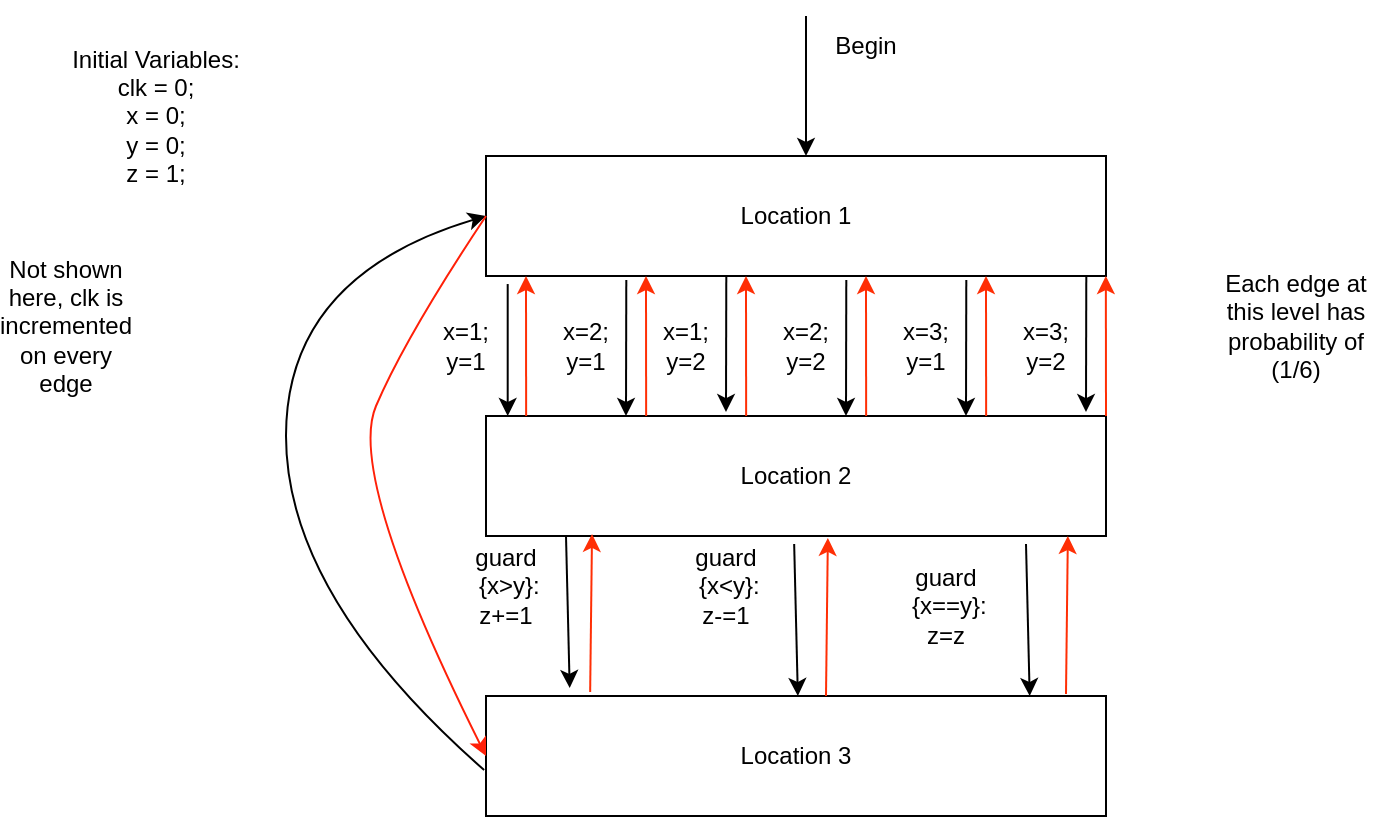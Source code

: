 <mxfile version="15.5.9" type="device"><diagram id="AIpI5A0OAWdJEQtrW0UJ" name="Page-1"><mxGraphModel dx="946" dy="589" grid="1" gridSize="10" guides="1" tooltips="1" connect="1" arrows="1" fold="1" page="1" pageScale="1" pageWidth="850" pageHeight="1100" math="0" shadow="0"><root><mxCell id="0"/><mxCell id="1" parent="0"/><mxCell id="bKPq62DviEOa57T6yiOq-1" value="Location 1" style="rounded=0;whiteSpace=wrap;html=1;" vertex="1" parent="1"><mxGeometry x="280" y="80" width="310" height="60" as="geometry"/></mxCell><mxCell id="bKPq62DviEOa57T6yiOq-2" value="Location 2" style="rounded=0;whiteSpace=wrap;html=1;" vertex="1" parent="1"><mxGeometry x="280" y="210" width="310" height="60" as="geometry"/></mxCell><mxCell id="bKPq62DviEOa57T6yiOq-3" value="Location 3" style="rounded=0;whiteSpace=wrap;html=1;" vertex="1" parent="1"><mxGeometry x="280" y="350" width="310" height="60" as="geometry"/></mxCell><mxCell id="bKPq62DviEOa57T6yiOq-4" value="" style="endArrow=classic;html=1;rounded=0;exitX=0.035;exitY=1.067;exitDx=0;exitDy=0;exitPerimeter=0;entryX=0.035;entryY=0;entryDx=0;entryDy=0;entryPerimeter=0;" edge="1" parent="1" source="bKPq62DviEOa57T6yiOq-1" target="bKPq62DviEOa57T6yiOq-2"><mxGeometry width="50" height="50" relative="1" as="geometry"><mxPoint x="400" y="360" as="sourcePoint"/><mxPoint x="331" y="210" as="targetPoint"/></mxGeometry></mxCell><mxCell id="bKPq62DviEOa57T6yiOq-5" value="" style="endArrow=classic;html=1;rounded=0;exitX=0.165;exitY=1.033;exitDx=0;exitDy=0;exitPerimeter=0;" edge="1" parent="1"><mxGeometry width="50" height="50" relative="1" as="geometry"><mxPoint x="400.15" y="140.0" as="sourcePoint"/><mxPoint x="400" y="208.02" as="targetPoint"/></mxGeometry></mxCell><mxCell id="bKPq62DviEOa57T6yiOq-6" value="" style="endArrow=classic;html=1;rounded=0;exitX=0.165;exitY=1.033;exitDx=0;exitDy=0;exitPerimeter=0;" edge="1" parent="1"><mxGeometry width="50" height="50" relative="1" as="geometry"><mxPoint x="460.15" y="141.98" as="sourcePoint"/><mxPoint x="460" y="210" as="targetPoint"/></mxGeometry></mxCell><mxCell id="bKPq62DviEOa57T6yiOq-7" value="" style="endArrow=classic;html=1;rounded=0;exitX=0.165;exitY=1.033;exitDx=0;exitDy=0;exitPerimeter=0;" edge="1" parent="1"><mxGeometry width="50" height="50" relative="1" as="geometry"><mxPoint x="580.15" y="140.0" as="sourcePoint"/><mxPoint x="580" y="208.02" as="targetPoint"/></mxGeometry></mxCell><mxCell id="bKPq62DviEOa57T6yiOq-9" value="" style="endArrow=classic;html=1;rounded=0;exitX=0.165;exitY=1.033;exitDx=0;exitDy=0;exitPerimeter=0;" edge="1" parent="1"><mxGeometry width="50" height="50" relative="1" as="geometry"><mxPoint x="350.15" y="141.98" as="sourcePoint"/><mxPoint x="350" y="210" as="targetPoint"/></mxGeometry></mxCell><mxCell id="bKPq62DviEOa57T6yiOq-10" value="" style="endArrow=classic;html=1;rounded=0;exitX=0.165;exitY=1.033;exitDx=0;exitDy=0;exitPerimeter=0;" edge="1" parent="1"><mxGeometry width="50" height="50" relative="1" as="geometry"><mxPoint x="520.15" y="141.98" as="sourcePoint"/><mxPoint x="520" y="210" as="targetPoint"/></mxGeometry></mxCell><mxCell id="bKPq62DviEOa57T6yiOq-11" value="Each edge at this level has probability of (1/6)" style="text;html=1;strokeColor=none;fillColor=none;align=center;verticalAlign=middle;whiteSpace=wrap;rounded=0;" vertex="1" parent="1"><mxGeometry x="640" y="120" width="90" height="90" as="geometry"/></mxCell><mxCell id="bKPq62DviEOa57T6yiOq-12" value="x=1;&lt;br&gt;y=1" style="text;html=1;strokeColor=none;fillColor=none;align=center;verticalAlign=middle;whiteSpace=wrap;rounded=0;" vertex="1" parent="1"><mxGeometry x="240" y="160" width="60" height="30" as="geometry"/></mxCell><mxCell id="bKPq62DviEOa57T6yiOq-15" value="x=2;&lt;br&gt;y=1" style="text;html=1;strokeColor=none;fillColor=none;align=center;verticalAlign=middle;whiteSpace=wrap;rounded=0;" vertex="1" parent="1"><mxGeometry x="300" y="160" width="60" height="30" as="geometry"/></mxCell><mxCell id="bKPq62DviEOa57T6yiOq-16" value="x=1;&lt;br&gt;y=2&lt;span style=&quot;color: rgba(0 , 0 , 0 , 0) ; font-family: monospace ; font-size: 0px&quot;&gt;%3CmxGraphModel%3E%3Croot%3E%3CmxCell%20id%3D%220%22%2F%3E%3CmxCell%20id%3D%221%22%20parent%3D%220%22%2F%3E%3CmxCell%20id%3D%222%22%20value%3D%22x%3D1%3B%26lt%3Bbr%26gt%3By%3D1%22%20style%3D%22text%3Bhtml%3D1%3BstrokeColor%3Dnone%3BfillColor%3Dnone%3Balign%3Dcenter%3BverticalAlign%3Dmiddle%3BwhiteSpace%3Dwrap%3Brounded%3D0%3B%22%20vertex%3D%221%22%20parent%3D%221%22%3E%3CmxGeometry%20x%3D%22240%22%20y%3D%22160%22%20width%3D%2260%22%20height%3D%2230%22%20as%3D%22geometry%22%2F%3E%3C%2FmxCell%3E%3C%2Froot%3E%3C%2FmxGraphModel%3E&lt;/span&gt;&lt;span style=&quot;color: rgba(0 , 0 , 0 , 0) ; font-family: monospace ; font-size: 0px&quot;&gt;%3CmxGraphModel%3E%3Croot%3E%3CmxCell%20id%3D%220%22%2F%3E%3CmxCell%20id%3D%221%22%20parent%3D%220%22%2F%3E%3CmxCell%20id%3D%222%22%20value%3D%22x%3D1%3B%26lt%3Bbr%26gt%3By%3D1%22%20style%3D%22text%3Bhtml%3D1%3BstrokeColor%3Dnone%3BfillColor%3Dnone%3Balign%3Dcenter%3BverticalAlign%3Dmiddle%3BwhiteSpace%3Dwrap%3Brounded%3D0%3B%22%20vertex%3D%221%22%20parent%3D%221%22%3E%3CmxGeometry%20x%3D%22240%22%20y%3D%22160%22%20width%3D%2260%22%20height%3D%2230%22%20as%3D%22geometry%22%2F%3E%3C%2FmxCell%3E%3C%2Froot%3E%3C%2FmxGraphModel%3E&lt;/span&gt;" style="text;html=1;strokeColor=none;fillColor=none;align=center;verticalAlign=middle;whiteSpace=wrap;rounded=0;" vertex="1" parent="1"><mxGeometry x="350" y="160" width="60" height="30" as="geometry"/></mxCell><mxCell id="bKPq62DviEOa57T6yiOq-19" value="x=2;&lt;br&gt;y=2&lt;span style=&quot;color: rgba(0 , 0 , 0 , 0) ; font-family: monospace ; font-size: 0px&quot;&gt;%3CmxGraphModel%3E%3Croot%3E%3CmxCell%20id%3D%220%22%2F%3E%3CmxCell%20id%3D%221%22%20parent%3D%220%22%2F%3E%3CmxCell%20id%3D%222%22%20value%3D%22x%3D1%3B%26lt%3Bbr%26gt%3By%3D1%22%20style%3D%22text%3Bhtml%3D1%3BstrokeColor%3Dnone%3BfillColor%3Dnone%3Balign%3Dcenter%3BverticalAlign%3Dmiddle%3BwhiteSpace%3Dwrap%3Brounded%3D0%3B%22%20vertex%3D%221%22%20parent%3D%221%22%3E%3CmxGeometry%20x%3D%22240%22%20y%3D%22160%22%20width%3D%2260%22%20height%3D%2230%22%20as%3D%22geometry%22%2F%3E%3C%2FmxCell%3E%3C%2Froot%3E%3C%2FmxGraphModel%3E&lt;/span&gt;&lt;span style=&quot;color: rgba(0 , 0 , 0 , 0) ; font-family: monospace ; font-size: 0px&quot;&gt;%3CmxGraphModel%3E%3Croot%3E%3CmxCell%20id%3D%220%22%2F%3E%3CmxCell%20id%3D%221%22%20parent%3D%220%22%2F%3E%3CmxCell%20id%3D%222%22%20value%3D%22x%3D1%3B%26lt%3Bbr%26gt%3By%3D1%22%20style%3D%22text%3Bhtml%3D1%3BstrokeColor%3Dnone%3BfillColor%3Dnone%3Balign%3Dcenter%3BverticalAlign%3Dmiddle%3BwhiteSpace%3Dwrap%3Brounded%3D0%3B%22%20vertex%3D%221%22%20parent%3D%221%22%3E%3CmxGeometry%20x%3D%22240%22%20y%3D%22160%22%20width%3D%2260%22%20height%3D%2230%22%20as%3D%22geometry%22%2F%3E%3C%2FmxCell%3E%3C%2Froot%3E%3C%2FmxGraphModel%3E&lt;/span&gt;" style="text;html=1;strokeColor=none;fillColor=none;align=center;verticalAlign=middle;whiteSpace=wrap;rounded=0;" vertex="1" parent="1"><mxGeometry x="410" y="160" width="60" height="30" as="geometry"/></mxCell><mxCell id="bKPq62DviEOa57T6yiOq-20" value="x=3;&lt;br&gt;y=1&lt;span style=&quot;color: rgba(0 , 0 , 0 , 0) ; font-family: monospace ; font-size: 0px&quot;&gt;%3CmxGraphModel%3E%3Croot%3E%3CmxCell%20id%3D%220%22%2F%3E%3CmxCell%20id%3D%221%22%20parent%3D%220%22%2F%3E%3CmxCell%20id%3D%222%22%20value%3D%22x%3D1%3B%26lt%3Bbr%26gt%3By%3D1%22%20style%3D%22text%3Bhtml%3D1%3BstrokeColor%3Dnone%3BfillColor%3Dnone%3Balign%3Dcenter%3BverticalAlign%3Dmiddle%3BwhiteSpace%3Dwrap%3Brounded%3D0%3B%22%20vertex%3D%221%22%20parent%3D%221%22%3E%3CmxGeometry%20x%3D%22240%22%20y%3D%22160%22%20width%3D%2260%22%20height%3D%2230%22%20as%3D%22geometry%22%2F%3E%3C%2FmxCell%3E%3C%2Froot%3E%3C%2FmxGraphModel%3E&lt;/span&gt;&lt;span style=&quot;color: rgba(0 , 0 , 0 , 0) ; font-family: monospace ; font-size: 0px&quot;&gt;%3CmxGraphModel%3E%3Croot%3E%3CmxCell%20id%3D%220%22%2F%3E%3CmxCell%20id%3D%221%22%20parent%3D%220%22%2F%3E%3CmxCell%20id%3D%222%22%20value%3D%22x%3D1%3B%26lt%3Bbr%26gt%3By%3D1%22%20style%3D%22text%3Bhtml%3D1%3BstrokeColor%3Dnone%3BfillColor%3Dnone%3Balign%3Dcenter%3BverticalAlign%3Dmiddle%3BwhiteSpace%3Dwrap%3Brounded%3D0%3B%22%20vertex%3D%221%22%20parent%3D%221%22%3E%3CmxGeometry%20x%3D%22240%22%20y%3D%22160%22%20width%3D%2260%22%20height%3D%2230%22%20as%3D%22geometry%22%2F%3E%3C%2FmxCell%3E%3C%2Froot%3E%3C%2FmxGraphModel%3E&lt;/span&gt;" style="text;html=1;strokeColor=none;fillColor=none;align=center;verticalAlign=middle;whiteSpace=wrap;rounded=0;" vertex="1" parent="1"><mxGeometry x="470" y="160" width="60" height="30" as="geometry"/></mxCell><mxCell id="bKPq62DviEOa57T6yiOq-21" value="x=3;&lt;br&gt;y=2&lt;span style=&quot;color: rgba(0 , 0 , 0 , 0) ; font-family: monospace ; font-size: 0px&quot;&gt;%3CmxGraphModel%3E%3Croot%3E%3CmxCell%20id%3D%220%22%2F%3E%3CmxCell%20id%3D%221%22%20parent%3D%220%22%2F%3E%3CmxCell%20id%3D%222%22%20value%3D%22x%3D1%3B%26lt%3Bbr%26gt%3By%3D1%22%20style%3D%22text%3Bhtml%3D1%3BstrokeColor%3Dnone%3BfillColor%3Dnone%3Balign%3Dcenter%3BverticalAlign%3Dmiddle%3BwhiteSpace%3Dwrap%3Brounded%3D0%3B%22%20vertex%3D%221%22%20parent%3D%221%22%3E%3CmxGeometry%20x%3D%22240%22%20y%3D%22160%22%20width%3D%2260%22%20height%3D%2230%22%20as%3D%22geometry%22%2F%3E%3C%2FmxCell%3E%3C%2Froot%3E%3C%2FmxGraphModel%3E&lt;/span&gt;&lt;span style=&quot;color: rgba(0 , 0 , 0 , 0) ; font-family: monospace ; font-size: 0px&quot;&gt;%3CmxGraphModel%3E%3Croot%3E%3CmxCell%20id%3D%220%22%2F%3E%3CmxCell%20id%3D%221%22%20parent%3D%220%22%2F%3E%3CmxCell%20id%3D%222%22%20value%3D%22x%3D1%3B%26lt%3Bbr%26gt%3By%3D1%22%20style%3D%22text%3Bhtml%3D1%3BstrokeColor%3Dnone%3BfillColor%3Dnone%3Balign%3Dcenter%3BverticalAlign%3Dmiddle%3BwhiteSpace%3Dwrap%3Brounded%3D0%3B%22%20vertex%3D%221%22%20parent%3D%221%22%3E%3CmxGeometry%20x%3D%22240%22%20y%3D%22160%22%20width%3D%2260%22%20height%3D%2230%22%20as%3D%22geometry%22%2F%3E%3C%2FmxCell%3E%3C%2Froot%3E%3C%2FmxGraphModel%3E&lt;/span&gt;" style="text;html=1;strokeColor=none;fillColor=none;align=center;verticalAlign=middle;whiteSpace=wrap;rounded=0;" vertex="1" parent="1"><mxGeometry x="530" y="160" width="60" height="30" as="geometry"/></mxCell><mxCell id="bKPq62DviEOa57T6yiOq-22" value="" style="endArrow=classic;html=1;rounded=0;" edge="1" parent="1"><mxGeometry width="50" height="50" relative="1" as="geometry"><mxPoint x="440" y="10" as="sourcePoint"/><mxPoint x="440" y="80" as="targetPoint"/></mxGeometry></mxCell><mxCell id="bKPq62DviEOa57T6yiOq-23" value="Initial Variables:&lt;br&gt;clk = 0;&lt;br&gt;x = 0;&lt;br&gt;y = 0;&lt;br&gt;z = 1;" style="text;html=1;strokeColor=none;fillColor=none;align=center;verticalAlign=middle;whiteSpace=wrap;rounded=0;" vertex="1" parent="1"><mxGeometry x="40" y="10" width="150" height="100" as="geometry"/></mxCell><mxCell id="bKPq62DviEOa57T6yiOq-24" value="Begin" style="text;html=1;strokeColor=none;fillColor=none;align=center;verticalAlign=middle;whiteSpace=wrap;rounded=0;" vertex="1" parent="1"><mxGeometry x="440" y="10" width="60" height="30" as="geometry"/></mxCell><mxCell id="bKPq62DviEOa57T6yiOq-25" value="" style="endArrow=classic;html=1;rounded=0;exitX=0.035;exitY=1.067;exitDx=0;exitDy=0;exitPerimeter=0;entryX=0.135;entryY=-0.067;entryDx=0;entryDy=0;entryPerimeter=0;" edge="1" parent="1" target="bKPq62DviEOa57T6yiOq-3"><mxGeometry width="50" height="50" relative="1" as="geometry"><mxPoint x="320.0" y="270" as="sourcePoint"/><mxPoint x="320.0" y="335.98" as="targetPoint"/></mxGeometry></mxCell><mxCell id="bKPq62DviEOa57T6yiOq-26" value="" style="endArrow=classic;html=1;rounded=0;exitX=0.035;exitY=1.067;exitDx=0;exitDy=0;exitPerimeter=0;entryX=0.135;entryY=-0.067;entryDx=0;entryDy=0;entryPerimeter=0;" edge="1" parent="1"><mxGeometry width="50" height="50" relative="1" as="geometry"><mxPoint x="434.08" y="274.02" as="sourcePoint"/><mxPoint x="435.93" y="350" as="targetPoint"/></mxGeometry></mxCell><mxCell id="bKPq62DviEOa57T6yiOq-27" value="" style="endArrow=classic;html=1;rounded=0;exitX=0.035;exitY=1.067;exitDx=0;exitDy=0;exitPerimeter=0;entryX=0.135;entryY=-0.067;entryDx=0;entryDy=0;entryPerimeter=0;" edge="1" parent="1"><mxGeometry width="50" height="50" relative="1" as="geometry"><mxPoint x="550" y="274.02" as="sourcePoint"/><mxPoint x="551.85" y="350" as="targetPoint"/></mxGeometry></mxCell><mxCell id="bKPq62DviEOa57T6yiOq-28" value="guard&lt;span style=&quot;color: rgba(0 , 0 , 0 , 0) ; font-family: monospace ; font-size: 0px&quot;&gt;%3CmxGraphModel%3E%3Croot%3E%3CmxCell%20id%3D%220%22%2F%3E%3CmxCell%20id%3D%221%22%20parent%3D%220%22%2F%3E%3CmxCell%20id%3D%222%22%20value%3D%22%22%20style%3D%22endArrow%3Dclassic%3Bhtml%3D1%3Brounded%3D0%3BexitX%3D0.035%3BexitY%3D1.067%3BexitDx%3D0%3BexitDy%3D0%3BexitPerimeter%3D0%3BentryX%3D0.135%3BentryY%3D-0.067%3BentryDx%3D0%3BentryDy%3D0%3BentryPerimeter%3D0%3B%22%20edge%3D%221%22%20parent%3D%221%22%3E%3CmxGeometry%20width%3D%2250%22%20height%3D%2250%22%20relative%3D%221%22%20as%3D%22geometry%22%3E%3CmxPoint%20x%3D%22425%22%20y%3D%22274.02%22%20as%3D%22sourcePoint%22%2F%3E%3CmxPoint%20x%3D%22426.85%22%20y%3D%22350%22%20as%3D%22targetPoint%22%2F%3E%3C%2FmxGeometry%3E%3C%2FmxCell%3E%3C%2Froot%3E%3C%2FmxGraphModel%3E&lt;/span&gt;&lt;br&gt;&amp;nbsp;{x&amp;gt;y}: z+=1" style="text;html=1;strokeColor=none;fillColor=none;align=center;verticalAlign=middle;whiteSpace=wrap;rounded=0;" vertex="1" parent="1"><mxGeometry x="260" y="280" width="60" height="30" as="geometry"/></mxCell><mxCell id="bKPq62DviEOa57T6yiOq-29" value="guard&lt;span style=&quot;color: rgba(0 , 0 , 0 , 0) ; font-family: monospace ; font-size: 0px&quot;&gt;%3CmxGraphModel%3E%3Croot%3E%3CmxCell%20id%3D%220%22%2F%3E%3CmxCell%20id%3D%221%22%20parent%3D%220%22%2F%3E%3CmxCell%20id%3D%222%22%20value%3D%22%22%20style%3D%22endArrow%3Dclassic%3Bhtml%3D1%3Brounded%3D0%3BexitX%3D0.035%3BexitY%3D1.067%3BexitDx%3D0%3BexitDy%3D0%3BexitPerimeter%3D0%3BentryX%3D0.135%3BentryY%3D-0.067%3BentryDx%3D0%3BentryDy%3D0%3BentryPerimeter%3D0%3B%22%20edge%3D%221%22%20parent%3D%221%22%3E%3CmxGeometry%20width%3D%2250%22%20height%3D%2250%22%20relative%3D%221%22%20as%3D%22geometry%22%3E%3CmxPoint%20x%3D%22425%22%20y%3D%22274.02%22%20as%3D%22sourcePoint%22%2F%3E%3CmxPoint%20x%3D%22426.85%22%20y%3D%22350%22%20as%3D%22targetPoint%22%2F%3E%3C%2FmxGeometry%3E%3C%2FmxCell%3E%3C%2Froot%3E%3C%2FmxGraphModel%3E&lt;/span&gt;&lt;br&gt;&amp;nbsp;{x&amp;lt;y}: &lt;br&gt;z-=1" style="text;html=1;strokeColor=none;fillColor=none;align=center;verticalAlign=middle;whiteSpace=wrap;rounded=0;" vertex="1" parent="1"><mxGeometry x="370" y="280" width="60" height="30" as="geometry"/></mxCell><mxCell id="bKPq62DviEOa57T6yiOq-30" value="guard&lt;span style=&quot;color: rgba(0 , 0 , 0 , 0) ; font-family: monospace ; font-size: 0px&quot;&gt;%3CmxGraphModel%3E%3Croot%3E%3CmxCell%20id%3D%220%22%2F%3E%3CmxCell%20id%3D%221%22%20parent%3D%220%22%2F%3E%3CmxCell%20id%3D%222%22%20value%3D%22%22%20style%3D%22endArrow%3Dclassic%3Bhtml%3D1%3Brounded%3D0%3BexitX%3D0.035%3BexitY%3D1.067%3BexitDx%3D0%3BexitDy%3D0%3BexitPerimeter%3D0%3BentryX%3D0.135%3BentryY%3D-0.067%3BentryDx%3D0%3BentryDy%3D0%3BentryPerimeter%3D0%3B%22%20edge%3D%221%22%20parent%3D%221%22%3E%3CmxGeometry%20width%3D%2250%22%20height%3D%2250%22%20relative%3D%221%22%20as%3D%22geometry%22%3E%3CmxPoint%20x%3D%22425%22%20y%3D%22274.02%22%20as%3D%22sourcePoint%22%2F%3E%3CmxPoint%20x%3D%22426.85%22%20y%3D%22350%22%20as%3D%22targetPoint%22%2F%3E%3C%2FmxGeometry%3E%3C%2FmxCell%3E%3C%2Froot%3E%3C%2FmxGraphModel%3E&lt;/span&gt;&lt;br&gt;&amp;nbsp;{x==y}: z=z" style="text;html=1;strokeColor=none;fillColor=none;align=center;verticalAlign=middle;whiteSpace=wrap;rounded=0;" vertex="1" parent="1"><mxGeometry x="480" y="290" width="60" height="30" as="geometry"/></mxCell><mxCell id="bKPq62DviEOa57T6yiOq-32" value="" style="curved=1;endArrow=classic;html=1;rounded=0;entryX=0;entryY=0.5;entryDx=0;entryDy=0;exitX=-0.003;exitY=0.617;exitDx=0;exitDy=0;exitPerimeter=0;" edge="1" parent="1" source="bKPq62DviEOa57T6yiOq-3" target="bKPq62DviEOa57T6yiOq-1"><mxGeometry width="50" height="50" relative="1" as="geometry"><mxPoint x="400" y="270" as="sourcePoint"/><mxPoint x="450" y="220" as="targetPoint"/><Array as="points"><mxPoint x="180" y="300"/><mxPoint x="180" y="140"/></Array></mxGeometry></mxCell><mxCell id="bKPq62DviEOa57T6yiOq-33" value="Not shown here, clk is incremented on every edge" style="text;html=1;strokeColor=none;fillColor=none;align=center;verticalAlign=middle;whiteSpace=wrap;rounded=0;" vertex="1" parent="1"><mxGeometry x="40" y="150" width="60" height="30" as="geometry"/></mxCell><mxCell id="bKPq62DviEOa57T6yiOq-34" value="" style="curved=1;endArrow=classic;html=1;rounded=0;entryX=0;entryY=0.5;entryDx=0;entryDy=0;exitX=0;exitY=0.5;exitDx=0;exitDy=0;strokeColor=#FF2008;" edge="1" parent="1" source="bKPq62DviEOa57T6yiOq-1" target="bKPq62DviEOa57T6yiOq-3"><mxGeometry width="50" height="50" relative="1" as="geometry"><mxPoint x="210" y="240" as="sourcePoint"/><mxPoint x="260" y="190" as="targetPoint"/><Array as="points"><mxPoint x="240" y="170"/><mxPoint x="210" y="240"/></Array></mxGeometry></mxCell><mxCell id="bKPq62DviEOa57T6yiOq-35" value="" style="endArrow=classic;html=1;rounded=0;exitX=0.168;exitY=-0.033;exitDx=0;exitDy=0;exitPerimeter=0;entryX=0.171;entryY=0.983;entryDx=0;entryDy=0;entryPerimeter=0;strokeColor=#FF2F05;" edge="1" parent="1" source="bKPq62DviEOa57T6yiOq-3" target="bKPq62DviEOa57T6yiOq-2"><mxGeometry width="50" height="50" relative="1" as="geometry"><mxPoint x="330" y="280" as="sourcePoint"/><mxPoint x="331.85" y="355.98" as="targetPoint"/></mxGeometry></mxCell><mxCell id="bKPq62DviEOa57T6yiOq-36" value="" style="endArrow=classic;html=1;rounded=0;exitX=0.168;exitY=-0.033;exitDx=0;exitDy=0;exitPerimeter=0;entryX=0.171;entryY=0.983;entryDx=0;entryDy=0;entryPerimeter=0;strokeColor=#FF2F05;" edge="1" parent="1"><mxGeometry width="50" height="50" relative="1" as="geometry"><mxPoint x="450.0" y="350" as="sourcePoint"/><mxPoint x="450.93" y="270.96" as="targetPoint"/></mxGeometry></mxCell><mxCell id="bKPq62DviEOa57T6yiOq-37" value="" style="endArrow=classic;html=1;rounded=0;exitX=0.168;exitY=-0.033;exitDx=0;exitDy=0;exitPerimeter=0;entryX=0.171;entryY=0.983;entryDx=0;entryDy=0;entryPerimeter=0;strokeColor=#FF2F05;" edge="1" parent="1"><mxGeometry width="50" height="50" relative="1" as="geometry"><mxPoint x="570" y="349.04" as="sourcePoint"/><mxPoint x="570.93" y="270.0" as="targetPoint"/></mxGeometry></mxCell><mxCell id="bKPq62DviEOa57T6yiOq-38" value="" style="endArrow=classic;html=1;rounded=0;entryX=0.171;entryY=0.983;entryDx=0;entryDy=0;entryPerimeter=0;strokeColor=#FF2F05;exitX=1;exitY=0;exitDx=0;exitDy=0;" edge="1" parent="1" source="bKPq62DviEOa57T6yiOq-2"><mxGeometry width="50" height="50" relative="1" as="geometry"><mxPoint x="590" y="200" as="sourcePoint"/><mxPoint x="589.93" y="140.0" as="targetPoint"/></mxGeometry></mxCell><mxCell id="bKPq62DviEOa57T6yiOq-39" value="" style="endArrow=classic;html=1;rounded=0;entryX=0.171;entryY=0.983;entryDx=0;entryDy=0;entryPerimeter=0;strokeColor=#FF2F05;exitX=1;exitY=0;exitDx=0;exitDy=0;" edge="1" parent="1"><mxGeometry width="50" height="50" relative="1" as="geometry"><mxPoint x="530.07" y="210" as="sourcePoint"/><mxPoint x="530" y="140" as="targetPoint"/></mxGeometry></mxCell><mxCell id="bKPq62DviEOa57T6yiOq-40" value="" style="endArrow=classic;html=1;rounded=0;entryX=0.171;entryY=0.983;entryDx=0;entryDy=0;entryPerimeter=0;strokeColor=#FF2F05;exitX=1;exitY=0;exitDx=0;exitDy=0;" edge="1" parent="1"><mxGeometry width="50" height="50" relative="1" as="geometry"><mxPoint x="470.07" y="210" as="sourcePoint"/><mxPoint x="470.0" y="140" as="targetPoint"/></mxGeometry></mxCell><mxCell id="bKPq62DviEOa57T6yiOq-41" value="" style="endArrow=classic;html=1;rounded=0;entryX=0.171;entryY=0.983;entryDx=0;entryDy=0;entryPerimeter=0;strokeColor=#FF2F05;exitX=1;exitY=0;exitDx=0;exitDy=0;" edge="1" parent="1"><mxGeometry width="50" height="50" relative="1" as="geometry"><mxPoint x="410.07" y="210" as="sourcePoint"/><mxPoint x="410.0" y="140" as="targetPoint"/></mxGeometry></mxCell><mxCell id="bKPq62DviEOa57T6yiOq-42" value="" style="endArrow=classic;html=1;rounded=0;entryX=0.171;entryY=0.983;entryDx=0;entryDy=0;entryPerimeter=0;strokeColor=#FF2F05;exitX=1;exitY=0;exitDx=0;exitDy=0;" edge="1" parent="1"><mxGeometry width="50" height="50" relative="1" as="geometry"><mxPoint x="360.07" y="210" as="sourcePoint"/><mxPoint x="360.0" y="140" as="targetPoint"/></mxGeometry></mxCell><mxCell id="bKPq62DviEOa57T6yiOq-43" value="" style="endArrow=classic;html=1;rounded=0;entryX=0.171;entryY=0.983;entryDx=0;entryDy=0;entryPerimeter=0;strokeColor=#FF2F05;exitX=1;exitY=0;exitDx=0;exitDy=0;" edge="1" parent="1"><mxGeometry width="50" height="50" relative="1" as="geometry"><mxPoint x="300.07" y="210" as="sourcePoint"/><mxPoint x="300.0" y="140" as="targetPoint"/></mxGeometry></mxCell></root></mxGraphModel></diagram></mxfile>